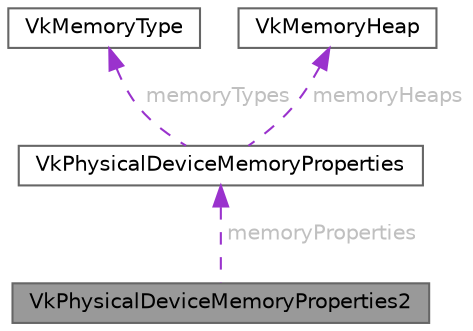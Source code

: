 digraph "VkPhysicalDeviceMemoryProperties2"
{
 // LATEX_PDF_SIZE
  bgcolor="transparent";
  edge [fontname=Helvetica,fontsize=10,labelfontname=Helvetica,labelfontsize=10];
  node [fontname=Helvetica,fontsize=10,shape=box,height=0.2,width=0.4];
  Node1 [id="Node000001",label="VkPhysicalDeviceMemoryProperties2",height=0.2,width=0.4,color="gray40", fillcolor="grey60", style="filled", fontcolor="black",tooltip=" "];
  Node2 -> Node1 [id="edge4_Node000001_Node000002",dir="back",color="darkorchid3",style="dashed",tooltip=" ",label=" memoryProperties",fontcolor="grey" ];
  Node2 [id="Node000002",label="VkPhysicalDeviceMemoryProperties",height=0.2,width=0.4,color="gray40", fillcolor="white", style="filled",URL="$struct_vk_physical_device_memory_properties.html",tooltip=" "];
  Node3 -> Node2 [id="edge5_Node000002_Node000003",dir="back",color="darkorchid3",style="dashed",tooltip=" ",label=" memoryTypes",fontcolor="grey" ];
  Node3 [id="Node000003",label="VkMemoryType",height=0.2,width=0.4,color="gray40", fillcolor="white", style="filled",URL="$struct_vk_memory_type.html",tooltip=" "];
  Node4 -> Node2 [id="edge6_Node000002_Node000004",dir="back",color="darkorchid3",style="dashed",tooltip=" ",label=" memoryHeaps",fontcolor="grey" ];
  Node4 [id="Node000004",label="VkMemoryHeap",height=0.2,width=0.4,color="gray40", fillcolor="white", style="filled",URL="$struct_vk_memory_heap.html",tooltip=" "];
}
